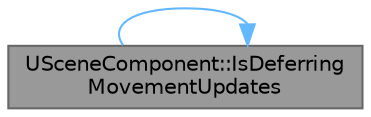 digraph "USceneComponent::IsDeferringMovementUpdates"
{
 // INTERACTIVE_SVG=YES
 // LATEX_PDF_SIZE
  bgcolor="transparent";
  edge [fontname=Helvetica,fontsize=10,labelfontname=Helvetica,labelfontsize=10];
  node [fontname=Helvetica,fontsize=10,shape=box,height=0.2,width=0.4];
  rankdir="LR";
  Node1 [id="Node000001",label="USceneComponent::IsDeferring\lMovementUpdates",height=0.2,width=0.4,color="gray40", fillcolor="grey60", style="filled", fontcolor="black",tooltip="Returns true if movement is currently within the scope of an FScopedMovementUpdate."];
  Node1 -> Node1 [id="edge1_Node000001_Node000001",color="steelblue1",style="solid",tooltip=" "];
}
